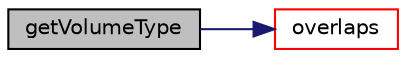 digraph "getVolumeType"
{
  bgcolor="transparent";
  edge [fontname="Helvetica",fontsize="10",labelfontname="Helvetica",labelfontsize="10"];
  node [fontname="Helvetica",fontsize="10",shape=record];
  rankdir="LR";
  Node1 [label="getVolumeType",height=0.2,width=0.4,color="black", fillcolor="grey75", style="filled", fontcolor="black"];
  Node1 -> Node2 [color="midnightblue",fontsize="10",style="solid",fontname="Helvetica"];
  Node2 [label="overlaps",height=0.2,width=0.4,color="red",URL="$a02748.html#aea49f8ea149b750ff5d58a0a194a6526",tooltip="Does (bb of) shape at index overlap bb. "];
}

